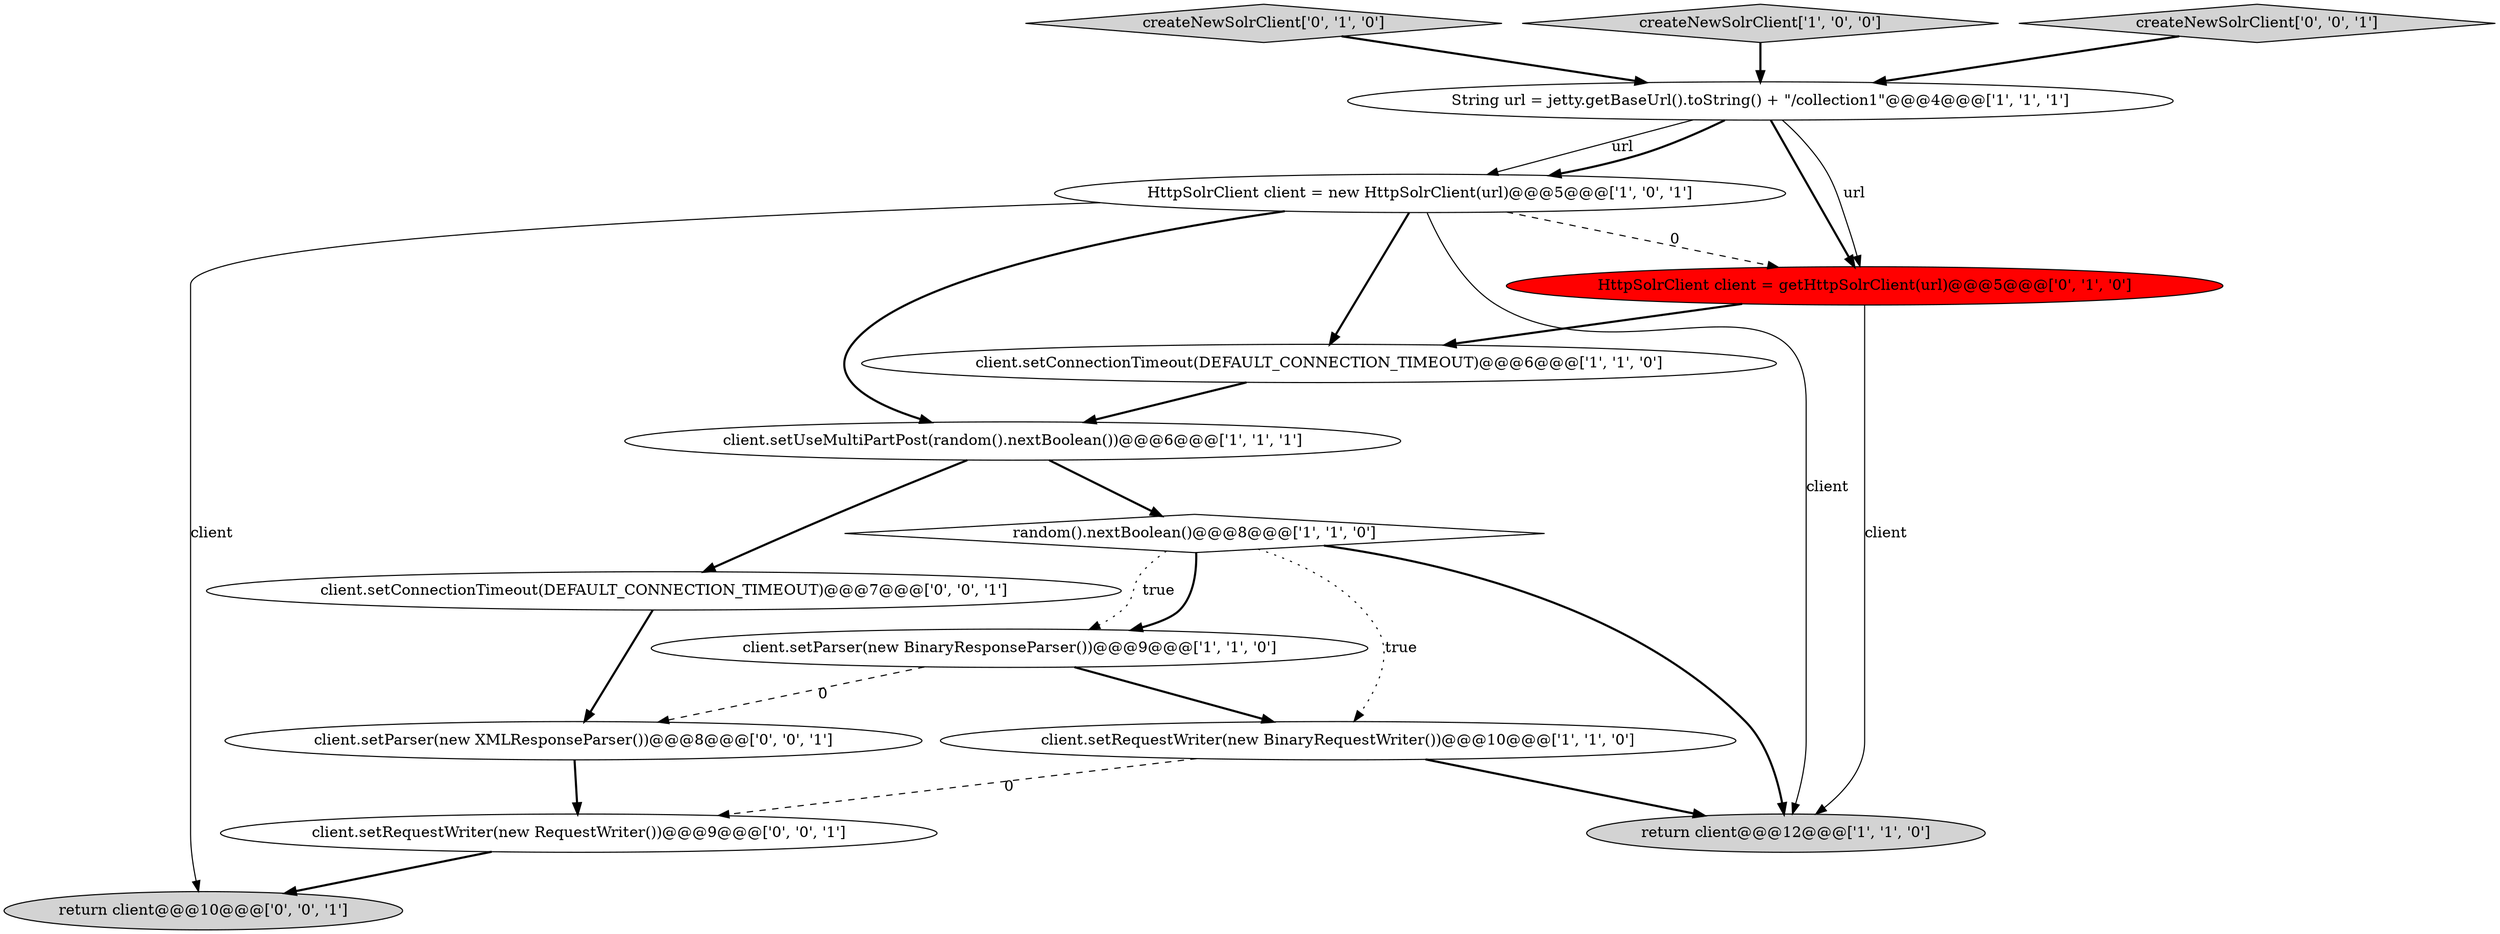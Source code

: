 digraph {
14 [style = filled, label = "client.setConnectionTimeout(DEFAULT_CONNECTION_TIMEOUT)@@@7@@@['0', '0', '1']", fillcolor = white, shape = ellipse image = "AAA0AAABBB3BBB"];
5 [style = filled, label = "HttpSolrClient client = new HttpSolrClient(url)@@@5@@@['1', '0', '1']", fillcolor = white, shape = ellipse image = "AAA0AAABBB1BBB"];
0 [style = filled, label = "String url = jetty.getBaseUrl().toString() + \"/collection1\"@@@4@@@['1', '1', '1']", fillcolor = white, shape = ellipse image = "AAA0AAABBB1BBB"];
2 [style = filled, label = "return client@@@12@@@['1', '1', '0']", fillcolor = lightgray, shape = ellipse image = "AAA0AAABBB1BBB"];
11 [style = filled, label = "return client@@@10@@@['0', '0', '1']", fillcolor = lightgray, shape = ellipse image = "AAA0AAABBB3BBB"];
15 [style = filled, label = "client.setRequestWriter(new RequestWriter())@@@9@@@['0', '0', '1']", fillcolor = white, shape = ellipse image = "AAA0AAABBB3BBB"];
4 [style = filled, label = "client.setRequestWriter(new BinaryRequestWriter())@@@10@@@['1', '1', '0']", fillcolor = white, shape = ellipse image = "AAA0AAABBB1BBB"];
10 [style = filled, label = "createNewSolrClient['0', '1', '0']", fillcolor = lightgray, shape = diamond image = "AAA0AAABBB2BBB"];
1 [style = filled, label = "client.setConnectionTimeout(DEFAULT_CONNECTION_TIMEOUT)@@@6@@@['1', '1', '0']", fillcolor = white, shape = ellipse image = "AAA0AAABBB1BBB"];
7 [style = filled, label = "createNewSolrClient['1', '0', '0']", fillcolor = lightgray, shape = diamond image = "AAA0AAABBB1BBB"];
6 [style = filled, label = "client.setUseMultiPartPost(random().nextBoolean())@@@6@@@['1', '1', '1']", fillcolor = white, shape = ellipse image = "AAA0AAABBB1BBB"];
12 [style = filled, label = "client.setParser(new XMLResponseParser())@@@8@@@['0', '0', '1']", fillcolor = white, shape = ellipse image = "AAA0AAABBB3BBB"];
8 [style = filled, label = "random().nextBoolean()@@@8@@@['1', '1', '0']", fillcolor = white, shape = diamond image = "AAA0AAABBB1BBB"];
9 [style = filled, label = "HttpSolrClient client = getHttpSolrClient(url)@@@5@@@['0', '1', '0']", fillcolor = red, shape = ellipse image = "AAA1AAABBB2BBB"];
13 [style = filled, label = "createNewSolrClient['0', '0', '1']", fillcolor = lightgray, shape = diamond image = "AAA0AAABBB3BBB"];
3 [style = filled, label = "client.setParser(new BinaryResponseParser())@@@9@@@['1', '1', '0']", fillcolor = white, shape = ellipse image = "AAA0AAABBB1BBB"];
0->9 [style = bold, label=""];
9->2 [style = solid, label="client"];
5->11 [style = solid, label="client"];
5->2 [style = solid, label="client"];
8->3 [style = bold, label=""];
12->15 [style = bold, label=""];
5->9 [style = dashed, label="0"];
7->0 [style = bold, label=""];
4->2 [style = bold, label=""];
0->9 [style = solid, label="url"];
3->4 [style = bold, label=""];
8->4 [style = dotted, label="true"];
8->3 [style = dotted, label="true"];
6->14 [style = bold, label=""];
5->1 [style = bold, label=""];
1->6 [style = bold, label=""];
3->12 [style = dashed, label="0"];
5->6 [style = bold, label=""];
15->11 [style = bold, label=""];
8->2 [style = bold, label=""];
4->15 [style = dashed, label="0"];
14->12 [style = bold, label=""];
10->0 [style = bold, label=""];
6->8 [style = bold, label=""];
13->0 [style = bold, label=""];
9->1 [style = bold, label=""];
0->5 [style = solid, label="url"];
0->5 [style = bold, label=""];
}
